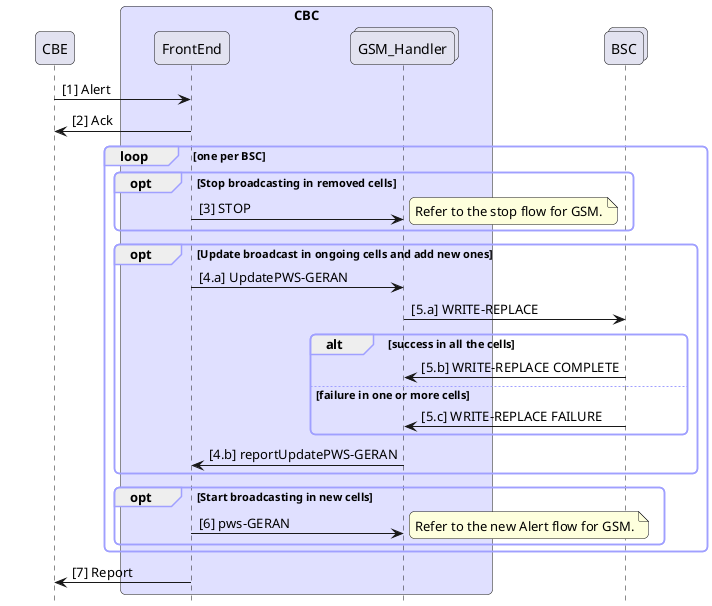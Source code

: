 @startuml
hide footbox
skinparam Shadowing false
skinparam BackgroundColor transparent
skinparam SequenceGroupBodyBackgroundColor transparent
skinparam roundcorner 10
skinparam ParticipantPadding 30
skinparam BoxPadding 10
skinparam SequenceGroupBorderColor #a0a0ff

participant CBE as cbe
box "CBC" #e0e0ff
participant FrontEnd as fe
collections GSM_Handler as handlers
end box
collections BSC as bsc

cbe -> fe: [1] Alert
fe -> cbe: [2] Ack
loop one per BSC
    opt Stop broadcasting in removed cells
        fe -> handlers: [3] STOP
        note right
        Refer to the stop flow for GSM.
        end note
    end
    opt Update broadcast in ongoing cells and add new ones
        fe -> handlers: [4.a] UpdatePWS-GERAN
        handlers -> bsc: [5.a] WRITE-REPLACE
        alt success in all the cells
            bsc -> handlers: [5.b] WRITE-REPLACE COMPLETE
        else failure in one or more cells
            bsc -> handlers: [5.c] WRITE-REPLACE FAILURE 
        end
        handlers -> fe: [4.b] reportUpdatePWS-GERAN
    end
    opt Start broadcasting in new cells
        fe -> handlers: [6] pws-GERAN
        note right
        Refer to the new Alert flow for GSM.
        end note
    end
end
fe -> cbe: [7] Report
@enduml